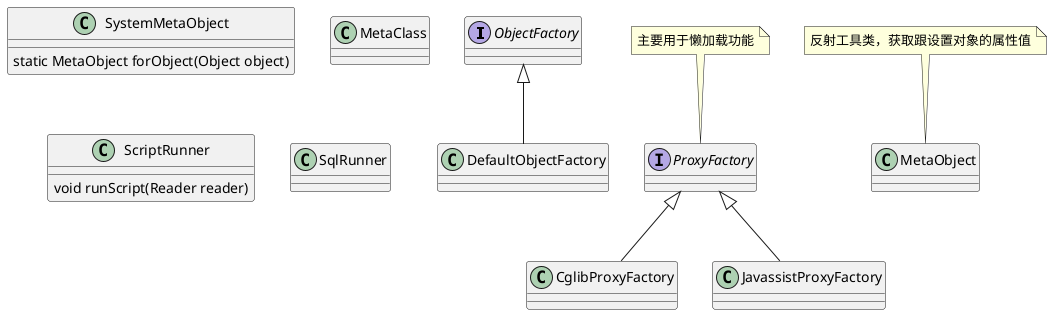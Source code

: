 @startuml
'https://plantuml.com/class-diagram


interface ObjectFactory
class DefaultObjectFactory

ObjectFactory <|-- DefaultObjectFactory

interface ProxyFactory
note top of ProxyFactory: 主要用于懒加载功能
class CglibProxyFactory
class JavassistProxyFactory

ProxyFactory <|-- CglibProxyFactory
ProxyFactory <|-- JavassistProxyFactory

class MetaObject
note top of MetaObject: 反射工具类，获取跟设置对象的属性值
class SystemMetaObject {
  static MetaObject forObject(Object object)
}

class MetaClass

class ScriptRunner {
  void runScript(Reader reader)
}
class SqlRunner

@enduml